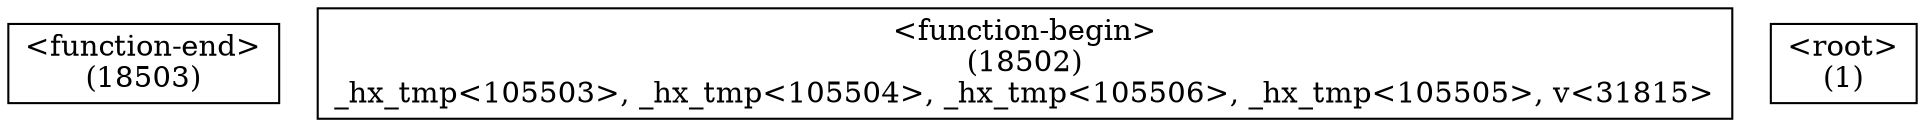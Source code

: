 digraph graphname {
n18503 [shape=box,label="<function-end>
(18503)"];
n18502 [shape=box,label="<function-begin>
(18502)\n_hx_tmp<105503>, _hx_tmp<105504>, _hx_tmp<105506>, _hx_tmp<105505>, v<31815>"];
n1 [shape=box,label="<root>
(1)"];
}
